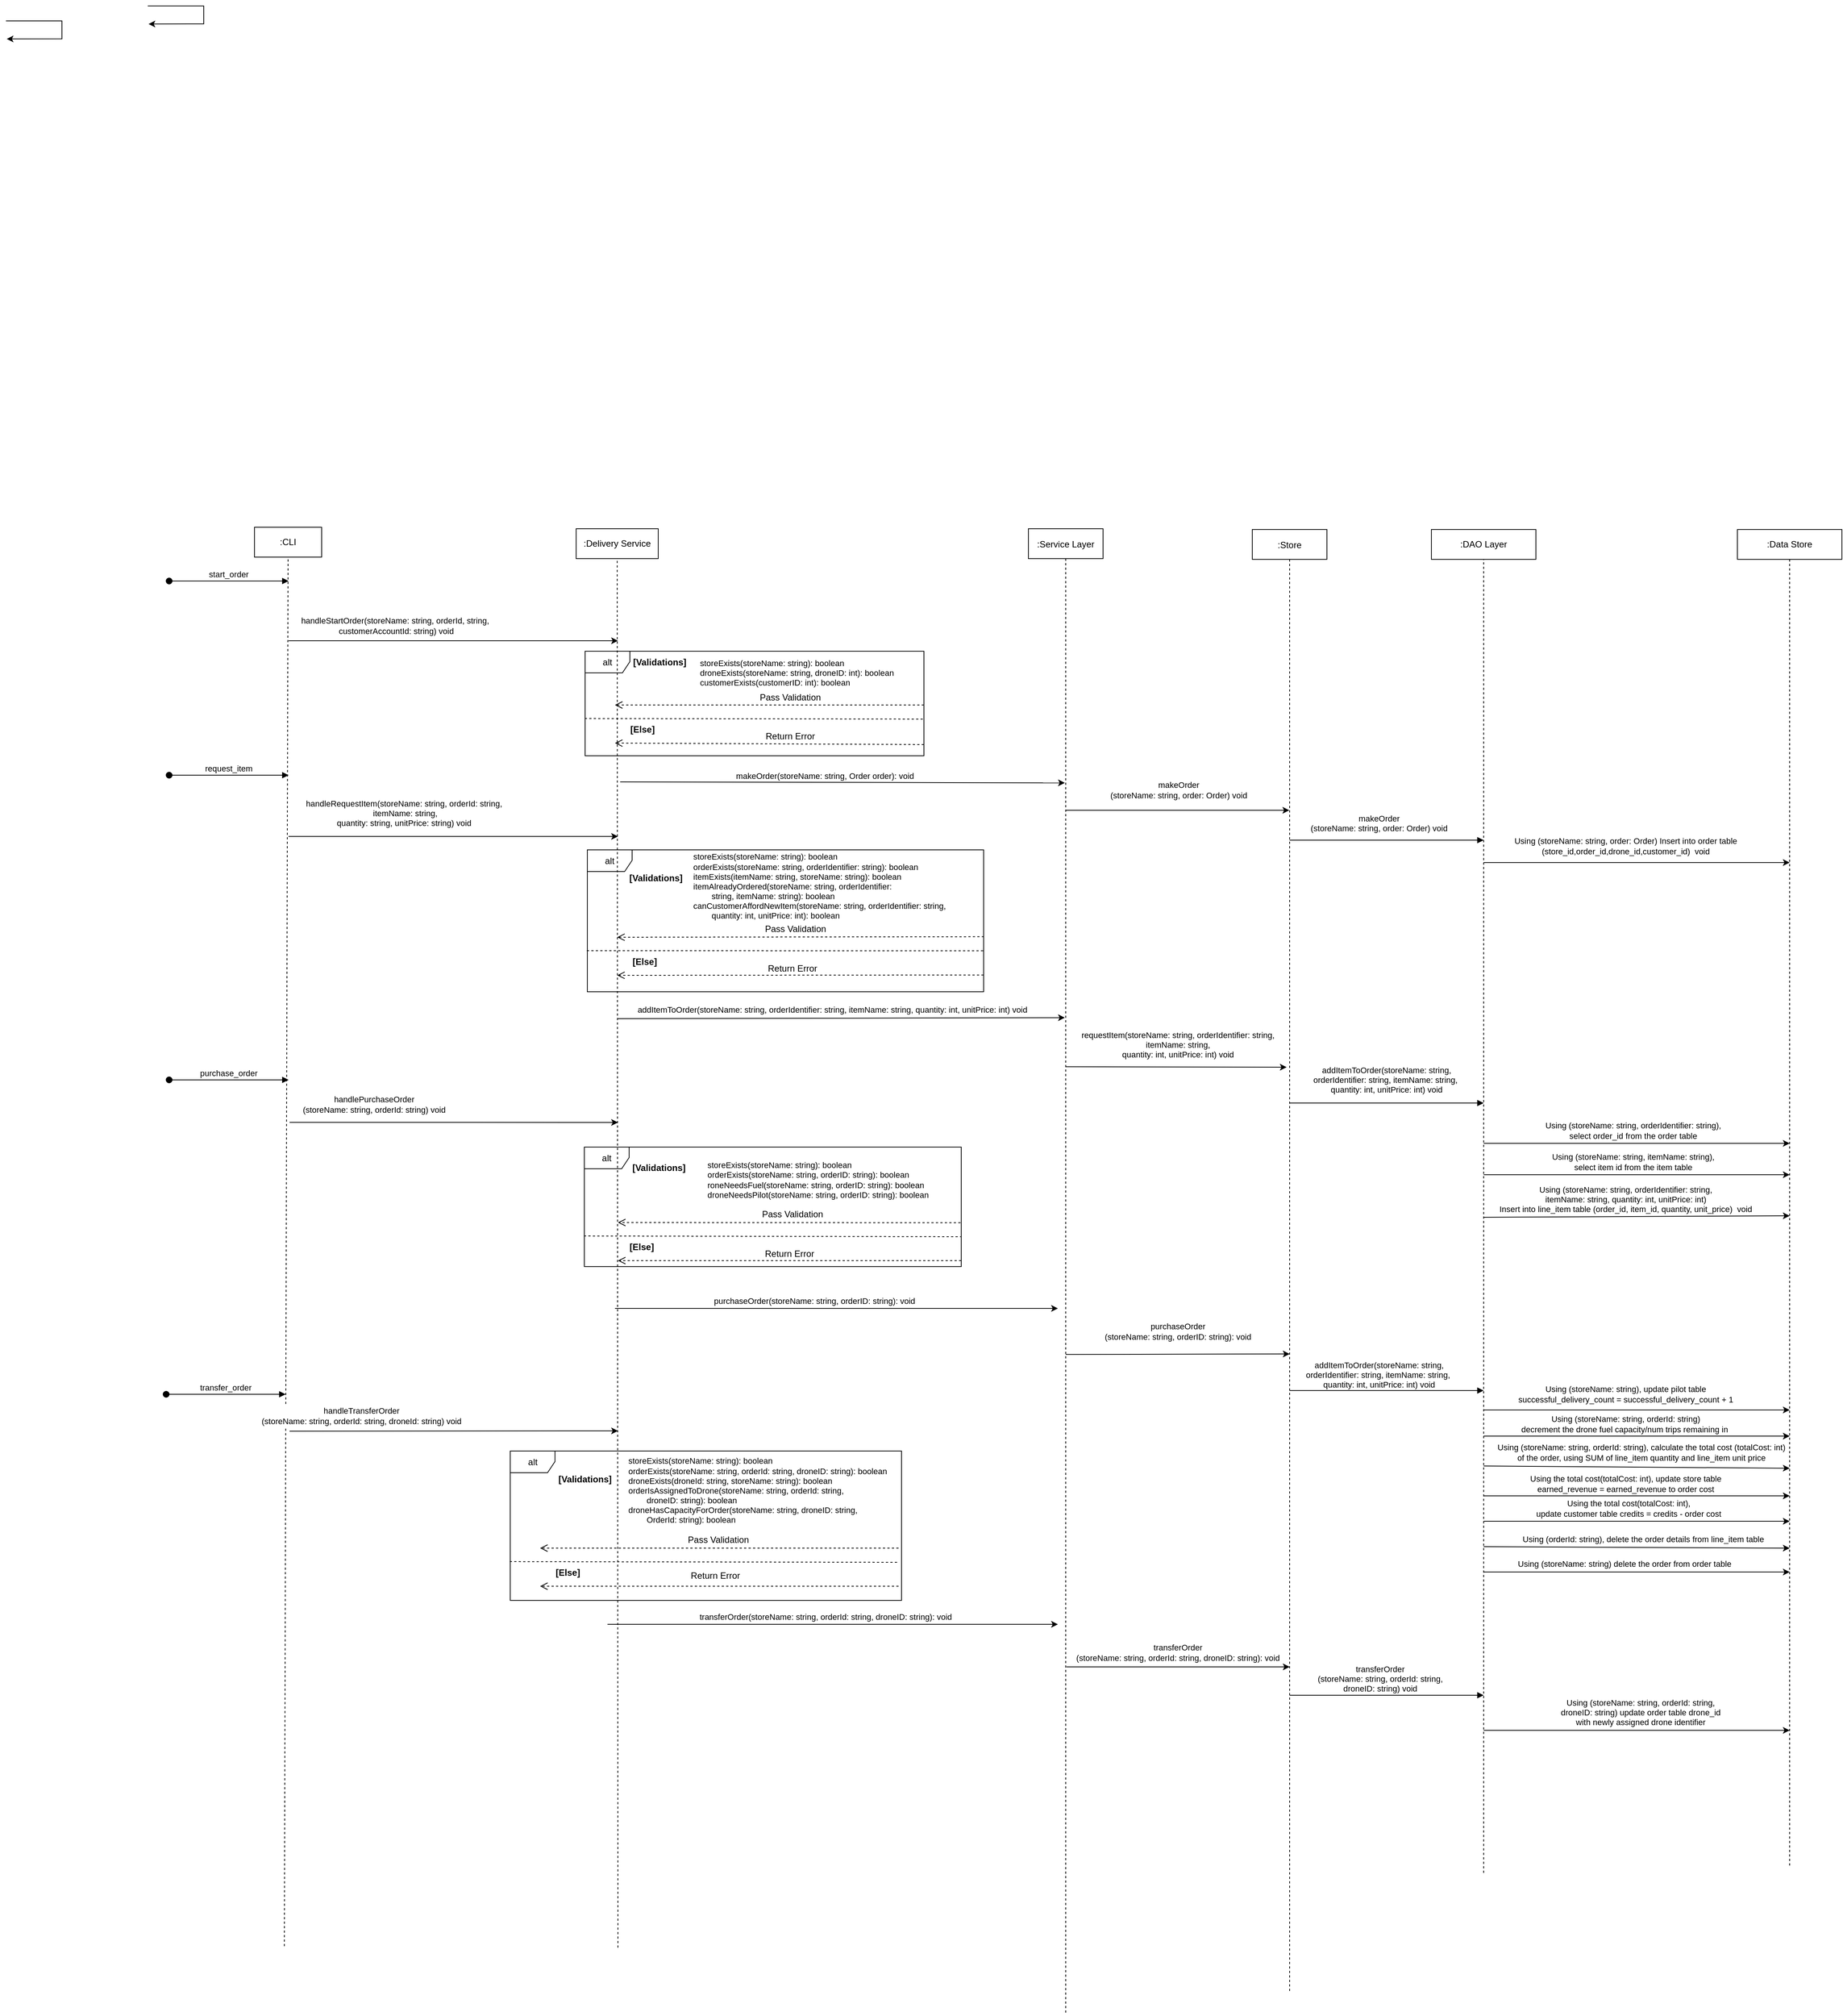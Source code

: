 <mxfile version="20.6.0" type="device"><diagram id="kgpKYQtTHZ0yAKxKKP6v" name="Page-1"><mxGraphModel dx="7910" dy="4370" grid="1" gridSize="10" guides="1" tooltips="1" connect="1" arrows="1" fold="1" page="1" pageScale="1" pageWidth="850" pageHeight="1100" math="0" shadow="0"><root><mxCell id="0"/><mxCell id="1" parent="0"/><mxCell id="V2hqUheWAWQt7SyM2M4Y-16" value="alt" style="shape=umlFrame;whiteSpace=wrap;html=1;width=60;height=29;" parent="1" vertex="1"><mxGeometry x="-841" y="470" width="531" height="190" as="geometry"/></mxCell><mxCell id="V2hqUheWAWQt7SyM2M4Y-28" value="alt" style="shape=umlFrame;whiteSpace=wrap;html=1;width=60;height=29;" parent="1" vertex="1"><mxGeometry x="-845" y="868" width="505" height="160" as="geometry"/></mxCell><mxCell id="V2hqUheWAWQt7SyM2M4Y-1" value="alt" style="shape=umlFrame;whiteSpace=wrap;html=1;width=60;height=29;" parent="1" vertex="1"><mxGeometry x="-844" y="204" width="454" height="140" as="geometry"/></mxCell><mxCell id="3nuBFxr9cyL0pnOWT2aG-1" value=":Store" style="shape=umlLifeline;perimeter=lifelinePerimeter;container=1;collapsible=0;recursiveResize=0;rounded=0;shadow=0;strokeWidth=1;" parent="1" vertex="1"><mxGeometry x="50" y="41" width="100" height="1960" as="geometry"/></mxCell><mxCell id="3g_IufnBErTThptnOotB-29" value="" style="endArrow=classic;html=1;rounded=0;exitX=0.5;exitY=0.362;exitDx=0;exitDy=0;exitPerimeter=0;" parent="3nuBFxr9cyL0pnOWT2aG-1" edge="1" source="F65zhz_RUqa8BEvT5nCx-27"><mxGeometry width="50" height="50" relative="1" as="geometry"><mxPoint x="-404" y="720" as="sourcePoint"/><mxPoint x="46" y="720" as="targetPoint"/></mxGeometry></mxCell><mxCell id="3g_IufnBErTThptnOotB-30" value="requestItem(storeName: string, orderIdentifier: string, &lt;br&gt;itemName: string, &lt;br&gt;quantity: int, unitPrice: int) void" style="edgeLabel;html=1;align=center;verticalAlign=middle;resizable=0;points=[];" parent="3g_IufnBErTThptnOotB-29" vertex="1" connectable="0"><mxGeometry x="-0.148" y="-3" relative="1" as="geometry"><mxPoint x="24" y="-33" as="offset"/></mxGeometry></mxCell><mxCell id="3g_IufnBErTThptnOotB-35" value="" style="endArrow=classic;html=1;rounded=0;exitX=0.5;exitY=0.533;exitDx=0;exitDy=0;exitPerimeter=0;" parent="3nuBFxr9cyL0pnOWT2aG-1" edge="1"><mxGeometry width="50" height="50" relative="1" as="geometry"><mxPoint x="-250" y="1104.67" as="sourcePoint"/><mxPoint x="50.0" y="1104" as="targetPoint"/></mxGeometry></mxCell><mxCell id="F65zhz_RUqa8BEvT5nCx-27" value=":Service Layer" style="shape=umlLifeline;perimeter=lifelinePerimeter;container=1;collapsible=0;recursiveResize=0;rounded=0;shadow=0;strokeWidth=1;" parent="1" vertex="1"><mxGeometry x="-250" y="40" width="100" height="1990" as="geometry"/></mxCell><mxCell id="V2hqUheWAWQt7SyM2M4Y-36" value="alt" style="shape=umlFrame;whiteSpace=wrap;html=1;width=60;height=29;" parent="F65zhz_RUqa8BEvT5nCx-27" vertex="1"><mxGeometry x="-694.32" y="1235" width="524.32" height="200" as="geometry"/></mxCell><mxCell id="V2hqUheWAWQt7SyM2M4Y-38" value="" style="html=1;verticalAlign=bottom;endArrow=open;dashed=1;endSize=8;rounded=0;" parent="F65zhz_RUqa8BEvT5nCx-27" edge="1"><mxGeometry relative="1" as="geometry"><mxPoint x="-174" y="1416" as="sourcePoint"/><mxPoint x="-654.32" y="1416" as="targetPoint"/></mxGeometry></mxCell><mxCell id="V2hqUheWAWQt7SyM2M4Y-39" value="[Else]" style="text;html=1;strokeColor=none;fillColor=none;align=center;verticalAlign=middle;whiteSpace=wrap;rounded=0;fontStyle=1" parent="F65zhz_RUqa8BEvT5nCx-27" vertex="1"><mxGeometry x="-647.32" y="1383" width="60" height="30" as="geometry"/></mxCell><mxCell id="V2hqUheWAWQt7SyM2M4Y-40" value="Return Error" style="text;align=center;fontStyle=0;verticalAlign=middle;spacingLeft=3;spacingRight=3;strokeColor=none;rotatable=0;points=[[0,0.5],[1,0.5]];portConstraint=eastwest;" parent="F65zhz_RUqa8BEvT5nCx-27" vertex="1"><mxGeometry x="-459.32" y="1388" width="80" height="26" as="geometry"/></mxCell><mxCell id="V2hqUheWAWQt7SyM2M4Y-41" value="[Validations]" style="text;html=1;strokeColor=none;fillColor=none;align=center;verticalAlign=middle;whiteSpace=wrap;rounded=0;fontStyle=1" parent="F65zhz_RUqa8BEvT5nCx-27" vertex="1"><mxGeometry x="-624.32" y="1258" width="60" height="30" as="geometry"/></mxCell><mxCell id="V2hqUheWAWQt7SyM2M4Y-42" value="" style="html=1;verticalAlign=bottom;endArrow=open;dashed=1;endSize=8;rounded=0;" parent="F65zhz_RUqa8BEvT5nCx-27" edge="1"><mxGeometry relative="1" as="geometry"><mxPoint x="-174" y="1365" as="sourcePoint"/><mxPoint x="-654.32" y="1365" as="targetPoint"/></mxGeometry></mxCell><mxCell id="V2hqUheWAWQt7SyM2M4Y-43" value="Pass Validation" style="text;align=center;fontStyle=0;verticalAlign=middle;spacingLeft=3;spacingRight=3;strokeColor=none;rotatable=0;points=[[0,0.5],[1,0.5]];portConstraint=eastwest;" parent="F65zhz_RUqa8BEvT5nCx-27" vertex="1"><mxGeometry x="-455.32" y="1340" width="80" height="26" as="geometry"/></mxCell><mxCell id="V2hqUheWAWQt7SyM2M4Y-44" value="" style="endArrow=none;dashed=1;html=1;rounded=0;exitX=-0.001;exitY=0.644;exitDx=0;exitDy=0;exitPerimeter=0;" parent="F65zhz_RUqa8BEvT5nCx-27" edge="1"><mxGeometry width="50" height="50" relative="1" as="geometry"><mxPoint x="-694.997" y="1383.04" as="sourcePoint"/><mxPoint x="-174" y="1384" as="targetPoint"/></mxGeometry></mxCell><mxCell id="3g_IufnBErTThptnOotB-4" value="storeExists(storeName: string): boolean&lt;br&gt;orderExists(storeName: string, orderId: string, droneID: string): boolean&lt;br&gt;droneExists(droneId: string, storeName: string): boolean&lt;br&gt;orderIsAssignedToDrone(storeName: string, orderId: string, &lt;br&gt;&lt;span style=&quot;white-space: pre;&quot;&gt;&#9;&lt;/span&gt;droneID: string): boolean&lt;br&gt;droneHasCapacityForOrder(&lt;font style=&quot;font-size: 11px;&quot;&gt;storeName: string, droneID: string, &lt;br&gt;&lt;span style=&quot;white-space: pre;&quot;&gt;&#9;&lt;/span&gt;OrderId: string&lt;/font&gt;): boolean" style="edgeLabel;html=1;align=left;verticalAlign=middle;resizable=0;points=[];" parent="F65zhz_RUqa8BEvT5nCx-27" vertex="1" connectable="0"><mxGeometry x="-538.005" y="1288.0" as="geometry"/></mxCell><mxCell id="nBW913O-los7_TIp9GuV-24" value="" style="endArrow=classic;html=1;rounded=0;entryX=0.488;entryY=0.329;entryDx=0;entryDy=0;entryPerimeter=0;" parent="F65zhz_RUqa8BEvT5nCx-27" edge="1" target="F65zhz_RUqa8BEvT5nCx-27"><mxGeometry width="50" height="50" relative="1" as="geometry"><mxPoint x="-550" y="656" as="sourcePoint"/><mxPoint x="53.5" y="656" as="targetPoint"/></mxGeometry></mxCell><mxCell id="nBW913O-los7_TIp9GuV-25" value="addItemToOrder&lt;span style=&quot;text-align: left;&quot;&gt;(&lt;/span&gt;&lt;font style=&quot;text-align: left;&quot;&gt;storeName: string, orderIdentifier: string, itemName: string, quantity: int, unitPrice: int&lt;/font&gt;&lt;span style=&quot;text-align: left;&quot;&gt;)&amp;nbsp;&lt;/span&gt;void" style="edgeLabel;html=1;align=center;verticalAlign=middle;resizable=0;points=[];" parent="nBW913O-los7_TIp9GuV-24" vertex="1" connectable="0"><mxGeometry x="-0.186" y="3" relative="1" as="geometry"><mxPoint x="43" y="-9" as="offset"/></mxGeometry></mxCell><mxCell id="F65zhz_RUqa8BEvT5nCx-31" value="request_item" style="verticalAlign=bottom;startArrow=oval;endArrow=block;startSize=8;shadow=0;strokeWidth=1;" parent="1" edge="1"><mxGeometry relative="1" as="geometry"><mxPoint x="-1401.37" y="370" as="sourcePoint"/><mxPoint x="-1241.37" y="370" as="targetPoint"/></mxGeometry></mxCell><mxCell id="F65zhz_RUqa8BEvT5nCx-49" value="purchase_order" style="verticalAlign=bottom;startArrow=oval;endArrow=block;startSize=8;shadow=0;strokeWidth=1;" parent="1" edge="1"><mxGeometry relative="1" as="geometry"><mxPoint x="-1401.37" y="778" as="sourcePoint"/><mxPoint x="-1241.37" y="778" as="targetPoint"/></mxGeometry></mxCell><mxCell id="F65zhz_RUqa8BEvT5nCx-89" value=":Data Store" style="shape=rect;html=1;whiteSpace=wrap;align=center;" parent="1" vertex="1"><mxGeometry x="700" y="41" width="140" height="40" as="geometry"/></mxCell><mxCell id="F65zhz_RUqa8BEvT5nCx-90" value="" style="edgeStyle=none;html=1;dashed=1;endArrow=none;align=center;verticalAlign=bottom;exitX=0.5;exitY=1;rounded=0;" parent="1" source="F65zhz_RUqa8BEvT5nCx-89" edge="1"><mxGeometry x="1" relative="1" as="geometry"><mxPoint x="770" y="1831" as="targetPoint"/></mxGeometry></mxCell><mxCell id="F65zhz_RUqa8BEvT5nCx-94" value="transfer_order" style="verticalAlign=bottom;startArrow=oval;endArrow=block;startSize=8;shadow=0;strokeWidth=1;" parent="1" edge="1"><mxGeometry relative="1" as="geometry"><mxPoint x="-1405.37" y="1199" as="sourcePoint"/><mxPoint x="-1245.37" y="1199" as="targetPoint"/></mxGeometry></mxCell><mxCell id="nBW913O-los7_TIp9GuV-14" value="" style="endArrow=classic;html=1;rounded=0;" parent="1" edge="1"><mxGeometry width="50" height="50" relative="1" as="geometry"><mxPoint x="360" y="487" as="sourcePoint"/><mxPoint x="770" y="487" as="targetPoint"/></mxGeometry></mxCell><mxCell id="nBW913O-los7_TIp9GuV-15" value="&lt;font style=&quot;font-size: 11px;&quot;&gt;Using (storeName: string, order: Order) Insert into order table &lt;br&gt;(store_id,order_id,drone_id,customer_id)&lt;/font&gt;&amp;nbsp; void" style="edgeLabel;html=1;align=center;verticalAlign=middle;resizable=0;points=[];" parent="nBW913O-los7_TIp9GuV-14" vertex="1" connectable="0"><mxGeometry x="-0.549" y="2" relative="1" as="geometry"><mxPoint x="97" y="-20" as="offset"/></mxGeometry></mxCell><mxCell id="nBW913O-los7_TIp9GuV-18" value=":Delivery Service" style="rounded=0;whiteSpace=wrap;html=1;" parent="1" vertex="1"><mxGeometry x="-856" y="40" width="110" height="40" as="geometry"/></mxCell><mxCell id="F65zhz_RUqa8BEvT5nCx-28" value="start_order" style="verticalAlign=bottom;startArrow=oval;endArrow=block;startSize=8;shadow=0;strokeWidth=1;" parent="1" edge="1"><mxGeometry relative="1" as="geometry"><mxPoint x="-1401.37" y="110" as="sourcePoint"/><mxPoint x="-1241.37" y="110" as="targetPoint"/></mxGeometry></mxCell><mxCell id="nBW913O-los7_TIp9GuV-19" value="" style="endArrow=none;dashed=1;html=1;rounded=0;entryX=0.5;entryY=1;entryDx=0;entryDy=0;" parent="1" target="nBW913O-los7_TIp9GuV-18" edge="1"><mxGeometry width="50" height="50" relative="1" as="geometry"><mxPoint x="-800" y="1940" as="sourcePoint"/><mxPoint x="-682" y="100" as="targetPoint"/></mxGeometry></mxCell><mxCell id="F65zhz_RUqa8BEvT5nCx-45" value="" style="endArrow=classic;html=1;rounded=0;entryX=0.51;entryY=0.213;entryDx=0;entryDy=0;entryPerimeter=0;" parent="1" edge="1"><mxGeometry width="50" height="50" relative="1" as="geometry"><mxPoint x="-1620" y="-640" as="sourcePoint"/><mxPoint x="-1619" y="-615.81" as="targetPoint"/><Array as="points"><mxPoint x="-1545" y="-640"/><mxPoint x="-1545" y="-616"/></Array></mxGeometry></mxCell><mxCell id="F65zhz_RUqa8BEvT5nCx-46" value="storeExists(storeName: string): boolean&lt;br&gt;droneExists(storeName: string, droneID: int): boolean&lt;br&gt;customerExists(customerID: int): boolean&lt;br&gt;" style="edgeLabel;html=1;align=left;verticalAlign=middle;resizable=0;points=[];" parent="F65zhz_RUqa8BEvT5nCx-45" vertex="1" connectable="0"><mxGeometry x="0.815" y="-2" relative="1" as="geometry"><mxPoint x="911" y="851" as="offset"/></mxGeometry></mxCell><mxCell id="nBW913O-los7_TIp9GuV-20" value="" style="endArrow=classic;html=1;rounded=0;entryX=0.488;entryY=0.171;entryDx=0;entryDy=0;entryPerimeter=0;" parent="1" edge="1" target="F65zhz_RUqa8BEvT5nCx-27"><mxGeometry width="50" height="50" relative="1" as="geometry"><mxPoint x="-796.99" y="379" as="sourcePoint"/><mxPoint x="-213.49" y="379" as="targetPoint"/></mxGeometry></mxCell><mxCell id="nBW913O-los7_TIp9GuV-21" value="makeOrder(storeName: string, Order order): void" style="edgeLabel;html=1;align=center;verticalAlign=middle;resizable=0;points=[];" parent="nBW913O-los7_TIp9GuV-20" vertex="1" connectable="0"><mxGeometry x="-0.099" y="1" relative="1" as="geometry"><mxPoint x="5" y="-8" as="offset"/></mxGeometry></mxCell><mxCell id="nBW913O-los7_TIp9GuV-22" value="" style="endArrow=classic;html=1;rounded=0;entryX=0.51;entryY=0.213;entryDx=0;entryDy=0;entryPerimeter=0;" parent="1" edge="1"><mxGeometry width="50" height="50" relative="1" as="geometry"><mxPoint x="-1430" y="-660" as="sourcePoint"/><mxPoint x="-1429" y="-635.81" as="targetPoint"/><Array as="points"><mxPoint x="-1355" y="-660"/><mxPoint x="-1355" y="-636"/></Array></mxGeometry></mxCell><mxCell id="nBW913O-los7_TIp9GuV-23" value="storeExists(storeName: string): boolean&lt;br&gt;orderExists(storeName: string, orderIdentifier: string): boolean&lt;br&gt;itemExists(itemName: string, storeName: string): boolean&lt;br&gt;itemAlreadyOrdered(storeName: string, orderIdentifier: &lt;br&gt;&lt;span style=&quot;white-space: pre;&quot;&gt;&#9;&lt;/span&gt;string, itemName: string): boolean&lt;br&gt;canCustomerAffordNewItem(&lt;font style=&quot;font-size: 11px;&quot;&gt;storeName: string, orderIdentifier: string, &lt;br&gt;&lt;span style=&quot;white-space: pre;&quot;&gt;&#9;&lt;/span&gt;quantity: int, unitPrice: int&lt;/font&gt;): boolean" style="edgeLabel;html=1;align=left;verticalAlign=middle;resizable=0;points=[];" parent="nBW913O-los7_TIp9GuV-22" vertex="1" connectable="0"><mxGeometry x="0.815" y="-2" relative="1" as="geometry"><mxPoint x="712" y="1157" as="offset"/></mxGeometry></mxCell><mxCell id="nBW913O-los7_TIp9GuV-28" value="" style="endArrow=classic;html=1;rounded=0;" parent="1" edge="1"><mxGeometry width="50" height="50" relative="1" as="geometry"><mxPoint x="-804" y="1084" as="sourcePoint"/><mxPoint x="-210.5" y="1084.0" as="targetPoint"/></mxGeometry></mxCell><mxCell id="nBW913O-los7_TIp9GuV-29" value="purchaseOrder(storeName: string, orderID: string): void" style="edgeLabel;html=1;align=center;verticalAlign=middle;resizable=0;points=[];" parent="nBW913O-los7_TIp9GuV-28" vertex="1" connectable="0"><mxGeometry x="-0.101" y="1" relative="1" as="geometry"><mxPoint y="-9" as="offset"/></mxGeometry></mxCell><mxCell id="nBW913O-los7_TIp9GuV-37" value=":DAO Layer" style="shape=rect;html=1;whiteSpace=wrap;align=center;" parent="1" vertex="1"><mxGeometry x="290" y="41" width="140" height="40" as="geometry"/></mxCell><mxCell id="nBW913O-los7_TIp9GuV-38" value="" style="endArrow=none;dashed=1;html=1;rounded=0;entryX=0.5;entryY=1;entryDx=0;entryDy=0;" parent="1" target="nBW913O-los7_TIp9GuV-37" edge="1"><mxGeometry width="50" height="50" relative="1" as="geometry"><mxPoint x="360" y="1839.889" as="sourcePoint"/><mxPoint x="230" y="391" as="targetPoint"/></mxGeometry></mxCell><mxCell id="nBW913O-los7_TIp9GuV-50" value="" style="endArrow=classic;html=1;rounded=0;" parent="1" edge="1"><mxGeometry width="50" height="50" relative="1" as="geometry"><mxPoint x="-814" y="1507" as="sourcePoint"/><mxPoint x="-210.5" y="1507.0" as="targetPoint"/></mxGeometry></mxCell><mxCell id="nBW913O-los7_TIp9GuV-51" value="transferOrder(storeName: string, orderId: string, droneID: string): void" style="edgeLabel;html=1;align=center;verticalAlign=middle;resizable=0;points=[];" parent="nBW913O-los7_TIp9GuV-50" vertex="1" connectable="0"><mxGeometry x="-0.322" y="-3" relative="1" as="geometry"><mxPoint x="87" y="-13" as="offset"/></mxGeometry></mxCell><mxCell id="3g_IufnBErTThptnOotB-3" value="storeExists(storeName: string): boolean&lt;br&gt;orderExists(storeName: string, orderID: string): boolean&lt;br&gt;roneNeedsFuel(storeName: string, orderID: string): boolean&lt;br&gt;droneNeedsPilot(storeName: string, orderID: string): boolean&lt;br&gt;" style="edgeLabel;html=1;align=left;verticalAlign=middle;resizable=0;points=[];" parent="1" vertex="1" connectable="0"><mxGeometry x="-681.996" y="911.998" as="geometry"/></mxCell><mxCell id="3g_IufnBErTThptnOotB-5" value=":CLI" style="rounded=0;whiteSpace=wrap;html=1;" parent="1" vertex="1"><mxGeometry x="-1287" y="38" width="90" height="40" as="geometry"/></mxCell><mxCell id="3g_IufnBErTThptnOotB-6" value="" style="endArrow=none;dashed=1;html=1;rounded=0;entryX=0.5;entryY=1;entryDx=0;entryDy=0;" parent="1" target="3g_IufnBErTThptnOotB-5" edge="1"><mxGeometry width="50" height="50" relative="1" as="geometry"><mxPoint x="-1247" y="1938" as="sourcePoint"/><mxPoint x="-1217" y="98" as="targetPoint"/></mxGeometry></mxCell><mxCell id="3g_IufnBErTThptnOotB-11" value="" style="endArrow=classic;html=1;rounded=0;" parent="1" edge="1"><mxGeometry width="50" height="50" relative="1" as="geometry"><mxPoint x="-1241.37" y="190" as="sourcePoint"/><mxPoint x="-800" y="190" as="targetPoint"/></mxGeometry></mxCell><mxCell id="3g_IufnBErTThptnOotB-12" value="handleStartOrder(storeName: string, orderId, string,&lt;br&gt;&amp;nbsp;customerAccountId: string) void" style="edgeLabel;html=1;align=center;verticalAlign=middle;resizable=0;points=[];" parent="3g_IufnBErTThptnOotB-11" vertex="1" connectable="0"><mxGeometry x="-0.099" y="1" relative="1" as="geometry"><mxPoint x="-57" y="-19" as="offset"/></mxGeometry></mxCell><mxCell id="3g_IufnBErTThptnOotB-13" value="" style="endArrow=classic;html=1;rounded=0;" parent="1" edge="1"><mxGeometry width="50" height="50" relative="1" as="geometry"><mxPoint x="-1241.37" y="452" as="sourcePoint"/><mxPoint x="-800" y="452" as="targetPoint"/></mxGeometry></mxCell><mxCell id="3g_IufnBErTThptnOotB-14" value="handleRequestItem(storeName: string, orderId: string,&lt;br&gt;&amp;nbsp;itemName: string, &lt;br&gt;quantity: string, unitPrice: string) void" style="edgeLabel;html=1;align=center;verticalAlign=middle;resizable=0;points=[];" parent="3g_IufnBErTThptnOotB-13" vertex="1" connectable="0"><mxGeometry x="-0.099" y="1" relative="1" as="geometry"><mxPoint x="-45" y="-30" as="offset"/></mxGeometry></mxCell><mxCell id="3g_IufnBErTThptnOotB-15" value="" style="endArrow=classic;html=1;rounded=0;" parent="1" edge="1"><mxGeometry width="50" height="50" relative="1" as="geometry"><mxPoint x="-1240" y="834.82" as="sourcePoint"/><mxPoint x="-800" y="835" as="targetPoint"/></mxGeometry></mxCell><mxCell id="3g_IufnBErTThptnOotB-16" value="handlePurchaseOrder&lt;br&gt;(storeName: string, orderId: string) void" style="edgeLabel;html=1;align=center;verticalAlign=middle;resizable=0;points=[];" parent="3g_IufnBErTThptnOotB-15" vertex="1" connectable="0"><mxGeometry x="-0.099" y="1" relative="1" as="geometry"><mxPoint x="-85" y="-23" as="offset"/></mxGeometry></mxCell><mxCell id="3g_IufnBErTThptnOotB-17" value="" style="endArrow=classic;html=1;rounded=0;" parent="1" edge="1"><mxGeometry width="50" height="50" relative="1" as="geometry"><mxPoint x="-1239.99" y="1248.41" as="sourcePoint"/><mxPoint x="-800" y="1248" as="targetPoint"/></mxGeometry></mxCell><mxCell id="3g_IufnBErTThptnOotB-18" value="handleTransferOrder&lt;br&gt;(storeName: string, orderId: string, droneId: string) void" style="edgeLabel;html=1;align=center;verticalAlign=middle;resizable=0;points=[];" parent="3g_IufnBErTThptnOotB-17" vertex="1" connectable="0"><mxGeometry x="-0.099" y="1" relative="1" as="geometry"><mxPoint x="-102" y="-19" as="offset"/></mxGeometry></mxCell><mxCell id="3g_IufnBErTThptnOotB-24" value="" style="endArrow=classic;html=1;rounded=0;" parent="1" edge="1" target="3nuBFxr9cyL0pnOWT2aG-1"><mxGeometry width="50" height="50" relative="1" as="geometry"><mxPoint x="-200" y="417" as="sourcePoint"/><mxPoint x="113" y="417" as="targetPoint"/></mxGeometry></mxCell><mxCell id="3g_IufnBErTThptnOotB-25" value="makeOrder&lt;br&gt;(storeName: string, order: Order) void" style="edgeLabel;html=1;align=center;verticalAlign=middle;resizable=0;points=[];" parent="3g_IufnBErTThptnOotB-24" vertex="1" connectable="0"><mxGeometry x="-0.148" y="-3" relative="1" as="geometry"><mxPoint x="23" y="-30" as="offset"/></mxGeometry></mxCell><mxCell id="3g_IufnBErTThptnOotB-26" value="makeOrder&#10;(storeName: string, order: Order) void" style="verticalAlign=bottom;endArrow=block;shadow=0;strokeWidth=1;" parent="1" edge="1"><mxGeometry x="-0.077" y="7" relative="1" as="geometry"><mxPoint x="100" y="457" as="sourcePoint"/><mxPoint x="360" y="457" as="targetPoint"/><mxPoint as="offset"/></mxGeometry></mxCell><mxCell id="3g_IufnBErTThptnOotB-27" value="" style="endArrow=classic;html=1;rounded=0;" parent="1" edge="1"><mxGeometry width="50" height="50" relative="1" as="geometry"><mxPoint x="360" y="962" as="sourcePoint"/><mxPoint x="770" y="960" as="targetPoint"/></mxGeometry></mxCell><mxCell id="3g_IufnBErTThptnOotB-28" value="&lt;font style=&quot;font-size: 11px;&quot;&gt;Using (storeName: string, orderIdentifier: string,&lt;br style=&quot;padding: 0px; margin: 0px;&quot;&gt;itemName: string,&amp;nbsp;quantity: int, unitPrice: int)&lt;br&gt;Insert into line_item table (order_id, item_id, quantity, unit_price)&amp;nbsp;&amp;nbsp;void&lt;br&gt;&lt;/font&gt;" style="edgeLabel;html=1;align=center;verticalAlign=middle;resizable=0;points=[];" parent="3g_IufnBErTThptnOotB-27" vertex="1" connectable="0"><mxGeometry x="-0.549" y="2" relative="1" as="geometry"><mxPoint x="97" y="-22" as="offset"/></mxGeometry></mxCell><mxCell id="3g_IufnBErTThptnOotB-31" value="addItemToOrder(storeName: string, &#10;orderIdentifier: string, itemName: string, &#10;quantity: int, unitPrice: int) void" style="verticalAlign=bottom;endArrow=block;shadow=0;strokeWidth=1;" parent="1" edge="1"><mxGeometry y="9" relative="1" as="geometry"><mxPoint x="100" y="809" as="sourcePoint"/><mxPoint x="360" y="809" as="targetPoint"/><mxPoint as="offset"/></mxGeometry></mxCell><mxCell id="3g_IufnBErTThptnOotB-33" value="" style="endArrow=classic;html=1;rounded=0;" parent="1" edge="1"><mxGeometry width="50" height="50" relative="1" as="geometry"><mxPoint x="360" y="1220" as="sourcePoint"/><mxPoint x="770" y="1220" as="targetPoint"/></mxGeometry></mxCell><mxCell id="3g_IufnBErTThptnOotB-34" value="&lt;font style=&quot;font-size: 11px;&quot;&gt;Using (storeName: string), update pilot table &lt;br&gt;successful_delivery_count = successful_delivery_count + 1&lt;br&gt;&lt;/font&gt;" style="edgeLabel;html=1;align=center;verticalAlign=middle;resizable=0;points=[];" parent="3g_IufnBErTThptnOotB-33" vertex="1" connectable="0"><mxGeometry x="-0.549" y="2" relative="1" as="geometry"><mxPoint x="97" y="-19" as="offset"/></mxGeometry></mxCell><mxCell id="3g_IufnBErTThptnOotB-37" value="addItemToOrder(storeName: string, &#10;orderIdentifier: string, itemName: string, &#10;quantity: int, unitPrice: int) void" style="verticalAlign=bottom;endArrow=block;shadow=0;strokeWidth=1;" parent="1" edge="1"><mxGeometry x="-0.077" y="-1" relative="1" as="geometry"><mxPoint x="100" y="1194" as="sourcePoint"/><mxPoint x="360" y="1194" as="targetPoint"/><mxPoint as="offset"/></mxGeometry></mxCell><mxCell id="3g_IufnBErTThptnOotB-38" value="purchaseOrder&lt;br&gt;(storeName: string, orderID: string): void" style="edgeLabel;html=1;align=center;verticalAlign=middle;resizable=0;points=[];" parent="1" vertex="1" connectable="0"><mxGeometry x="-49.996" y="1115" as="geometry"/></mxCell><mxCell id="3g_IufnBErTThptnOotB-39" value="" style="endArrow=classic;html=1;rounded=0;" parent="1" edge="1"><mxGeometry width="50" height="50" relative="1" as="geometry"><mxPoint x="360" y="1255" as="sourcePoint"/><mxPoint x="770" y="1255" as="targetPoint"/></mxGeometry></mxCell><mxCell id="3g_IufnBErTThptnOotB-40" value="&lt;font style=&quot;font-size: 11px;&quot;&gt;Using (storeName: string, orderId: string) &lt;br&gt;decrement the drone fuel capacity/num trips remaining in&amp;nbsp;&lt;br&gt;&lt;/font&gt;" style="edgeLabel;html=1;align=center;verticalAlign=middle;resizable=0;points=[];" parent="3g_IufnBErTThptnOotB-39" vertex="1" connectable="0"><mxGeometry x="-0.549" y="2" relative="1" as="geometry"><mxPoint x="97" y="-14" as="offset"/></mxGeometry></mxCell><mxCell id="3g_IufnBErTThptnOotB-41" value="" style="endArrow=classic;html=1;rounded=0;" parent="1" edge="1"><mxGeometry width="50" height="50" relative="1" as="geometry"><mxPoint x="360" y="1335" as="sourcePoint"/><mxPoint x="770" y="1335" as="targetPoint"/></mxGeometry></mxCell><mxCell id="3g_IufnBErTThptnOotB-42" value="&lt;font style=&quot;font-size: 11px;&quot;&gt;Using the total cost(totalCost: int), update store table &lt;br&gt;earned_revenue = earned_revenue to order cost&lt;br&gt;&lt;/font&gt;" style="edgeLabel;html=1;align=center;verticalAlign=middle;resizable=0;points=[];" parent="3g_IufnBErTThptnOotB-41" vertex="1" connectable="0"><mxGeometry x="-0.549" y="2" relative="1" as="geometry"><mxPoint x="97" y="-14" as="offset"/></mxGeometry></mxCell><mxCell id="3g_IufnBErTThptnOotB-43" value="" style="endArrow=classic;html=1;rounded=0;" parent="1" edge="1"><mxGeometry width="50" height="50" relative="1" as="geometry"><mxPoint x="360" y="1369" as="sourcePoint"/><mxPoint x="770" y="1369" as="targetPoint"/></mxGeometry></mxCell><mxCell id="3g_IufnBErTThptnOotB-44" value="&lt;font style=&quot;font-size: 11px;&quot;&gt;Using the total cost(totalCost: int), &lt;br&gt;update customer table credits = credits - order cost&lt;br&gt;&lt;/font&gt;" style="edgeLabel;html=1;align=center;verticalAlign=middle;resizable=0;points=[];" parent="3g_IufnBErTThptnOotB-43" vertex="1" connectable="0"><mxGeometry x="-0.549" y="2" relative="1" as="geometry"><mxPoint x="101" y="-15" as="offset"/></mxGeometry></mxCell><mxCell id="3g_IufnBErTThptnOotB-45" value="" style="endArrow=classic;html=1;rounded=0;" parent="1" edge="1"><mxGeometry width="50" height="50" relative="1" as="geometry"><mxPoint x="360" y="1403" as="sourcePoint"/><mxPoint x="770" y="1405" as="targetPoint"/></mxGeometry></mxCell><mxCell id="3g_IufnBErTThptnOotB-46" value="&lt;font style=&quot;font-size: 11px;&quot;&gt;Using (orderId: string), delete the order details from line_item table&amp;nbsp;&lt;br&gt;&lt;/font&gt;" style="edgeLabel;html=1;align=center;verticalAlign=middle;resizable=0;points=[];" parent="3g_IufnBErTThptnOotB-45" vertex="1" connectable="0"><mxGeometry x="-0.549" y="2" relative="1" as="geometry"><mxPoint x="122" y="-9" as="offset"/></mxGeometry></mxCell><mxCell id="3g_IufnBErTThptnOotB-47" value="" style="endArrow=classic;html=1;rounded=0;" parent="1" edge="1"><mxGeometry width="50" height="50" relative="1" as="geometry"><mxPoint x="360" y="1437" as="sourcePoint"/><mxPoint x="770" y="1437" as="targetPoint"/></mxGeometry></mxCell><mxCell id="3g_IufnBErTThptnOotB-48" value="&lt;font style=&quot;font-size: 11px;&quot;&gt;Using (storeName: string) delete the order from order table&amp;nbsp;&lt;br&gt;&lt;/font&gt;" style="edgeLabel;html=1;align=center;verticalAlign=middle;resizable=0;points=[];" parent="3g_IufnBErTThptnOotB-47" vertex="1" connectable="0"><mxGeometry x="-0.549" y="2" relative="1" as="geometry"><mxPoint x="97" y="-9" as="offset"/></mxGeometry></mxCell><mxCell id="3g_IufnBErTThptnOotB-49" value="" style="endArrow=classic;html=1;rounded=0;" parent="1" edge="1"><mxGeometry width="50" height="50" relative="1" as="geometry"><mxPoint x="360" y="1649" as="sourcePoint"/><mxPoint x="770" y="1649" as="targetPoint"/></mxGeometry></mxCell><mxCell id="3g_IufnBErTThptnOotB-50" value="&lt;font style=&quot;font-size: 11px;&quot;&gt;Using (storeName: string, orderId: string,&lt;br style=&quot;padding: 0px; margin: 0px;&quot;&gt;droneID: string)&amp;nbsp;update order table drone_id &lt;br&gt;with newly assigned drone identifier&lt;br&gt;&lt;/font&gt;" style="edgeLabel;html=1;align=center;verticalAlign=middle;resizable=0;points=[];" parent="3g_IufnBErTThptnOotB-49" vertex="1" connectable="0"><mxGeometry x="-0.549" y="2" relative="1" as="geometry"><mxPoint x="117" y="-22" as="offset"/></mxGeometry></mxCell><mxCell id="3g_IufnBErTThptnOotB-51" value="" style="endArrow=classic;html=1;rounded=0;exitX=0.5;exitY=0.096;exitDx=0;exitDy=0;exitPerimeter=0;" parent="1" edge="1"><mxGeometry width="50" height="50" relative="1" as="geometry"><mxPoint x="-199.0" y="1564" as="sourcePoint"/><mxPoint x="100" y="1564" as="targetPoint"/></mxGeometry></mxCell><mxCell id="3g_IufnBErTThptnOotB-52" value="transferOrder&#10;(storeName: string, orderId: string, &#10;droneID: string) void" style="verticalAlign=bottom;endArrow=block;shadow=0;strokeWidth=1;" parent="1" edge="1"><mxGeometry x="-0.067" relative="1" as="geometry"><mxPoint x="100" y="1602" as="sourcePoint"/><mxPoint x="360" y="1602" as="targetPoint"/><mxPoint as="offset"/></mxGeometry></mxCell><mxCell id="3g_IufnBErTThptnOotB-64" value="transferOrder&lt;br&gt;(storeName: string, orderId: string, droneID: string): void" style="edgeLabel;html=1;align=center;verticalAlign=middle;resizable=0;points=[];" parent="1" vertex="1" connectable="0"><mxGeometry x="-49.992" y="1545" as="geometry"/></mxCell><mxCell id="uzfKNhQ-ruzQMbPKk6Gi-1" value="" style="endArrow=classic;html=1;rounded=0;" parent="1" edge="1"><mxGeometry width="50" height="50" relative="1" as="geometry"><mxPoint x="360" y="863" as="sourcePoint"/><mxPoint x="770" y="863" as="targetPoint"/></mxGeometry></mxCell><mxCell id="uzfKNhQ-ruzQMbPKk6Gi-2" value="&lt;font style=&quot;font-size: 11px;&quot;&gt;Using (storeName: string, orderIdentifier: string), &lt;br&gt;select order_id from the order table&lt;br&gt;&lt;/font&gt;" style="edgeLabel;html=1;align=center;verticalAlign=middle;resizable=0;points=[];" parent="uzfKNhQ-ruzQMbPKk6Gi-1" vertex="1" connectable="0"><mxGeometry x="-0.549" y="2" relative="1" as="geometry"><mxPoint x="107" y="-15" as="offset"/></mxGeometry></mxCell><mxCell id="uzfKNhQ-ruzQMbPKk6Gi-3" value="" style="endArrow=classic;html=1;rounded=0;" parent="1" edge="1"><mxGeometry width="50" height="50" relative="1" as="geometry"><mxPoint x="360" y="905" as="sourcePoint"/><mxPoint x="770" y="905" as="targetPoint"/></mxGeometry></mxCell><mxCell id="uzfKNhQ-ruzQMbPKk6Gi-4" value="&lt;font style=&quot;font-size: 11px;&quot;&gt;Using (storeName: string, itemName: string), &lt;br&gt;select item id from the item table&lt;br&gt;&lt;/font&gt;" style="edgeLabel;html=1;align=center;verticalAlign=middle;resizable=0;points=[];" parent="uzfKNhQ-ruzQMbPKk6Gi-3" vertex="1" connectable="0"><mxGeometry x="-0.549" y="2" relative="1" as="geometry"><mxPoint x="107" y="-15" as="offset"/></mxGeometry></mxCell><mxCell id="uzfKNhQ-ruzQMbPKk6Gi-5" value="" style="endArrow=classic;html=1;rounded=0;" parent="1" edge="1"><mxGeometry width="50" height="50" relative="1" as="geometry"><mxPoint x="360" y="1295" as="sourcePoint"/><mxPoint x="770" y="1298" as="targetPoint"/></mxGeometry></mxCell><mxCell id="uzfKNhQ-ruzQMbPKk6Gi-6" value="&lt;font style=&quot;font-size: 11px;&quot;&gt;Using (storeName: string, orderId: string), calculate the total cost (totalCost: int) &lt;br&gt;of the order, using SUM of line_item quantity and line_item unit price&lt;br&gt;&lt;/font&gt;" style="edgeLabel;html=1;align=center;verticalAlign=middle;resizable=0;points=[];" parent="uzfKNhQ-ruzQMbPKk6Gi-5" vertex="1" connectable="0"><mxGeometry x="-0.549" y="2" relative="1" as="geometry"><mxPoint x="118" y="-17" as="offset"/></mxGeometry></mxCell><mxCell id="V2hqUheWAWQt7SyM2M4Y-5" value="" style="html=1;verticalAlign=bottom;endArrow=open;dashed=1;endSize=8;rounded=0;" parent="1" edge="1"><mxGeometry relative="1" as="geometry"><mxPoint x="-390" y="329" as="sourcePoint"/><mxPoint x="-804" y="327" as="targetPoint"/></mxGeometry></mxCell><mxCell id="V2hqUheWAWQt7SyM2M4Y-6" value="[Else]" style="text;html=1;strokeColor=none;fillColor=none;align=center;verticalAlign=middle;whiteSpace=wrap;rounded=0;fontStyle=1" parent="1" vertex="1"><mxGeometry x="-797" y="294" width="60" height="30" as="geometry"/></mxCell><mxCell id="V2hqUheWAWQt7SyM2M4Y-7" value="Return Error" style="text;align=center;fontStyle=0;verticalAlign=middle;spacingLeft=3;spacingRight=3;strokeColor=none;rotatable=0;points=[[0,0.5],[1,0.5]];portConstraint=eastwest;" parent="1" vertex="1"><mxGeometry x="-609" y="304" width="80" height="26" as="geometry"/></mxCell><mxCell id="V2hqUheWAWQt7SyM2M4Y-9" value="[Validations]" style="text;html=1;strokeColor=none;fillColor=none;align=center;verticalAlign=middle;whiteSpace=wrap;rounded=0;fontStyle=1" parent="1" vertex="1"><mxGeometry x="-774" y="204" width="60" height="30" as="geometry"/></mxCell><mxCell id="V2hqUheWAWQt7SyM2M4Y-10" value="" style="html=1;verticalAlign=bottom;endArrow=open;dashed=1;endSize=8;rounded=0;" parent="1" edge="1"><mxGeometry relative="1" as="geometry"><mxPoint x="-390" y="276" as="sourcePoint"/><mxPoint x="-804" y="276" as="targetPoint"/></mxGeometry></mxCell><mxCell id="V2hqUheWAWQt7SyM2M4Y-11" value="Pass Validation" style="text;align=center;fontStyle=0;verticalAlign=middle;spacingLeft=3;spacingRight=3;strokeColor=none;rotatable=0;points=[[0,0.5],[1,0.5]];portConstraint=eastwest;" parent="1" vertex="1"><mxGeometry x="-609" y="252" width="80" height="26" as="geometry"/></mxCell><mxCell id="V2hqUheWAWQt7SyM2M4Y-12" value="" style="endArrow=none;dashed=1;html=1;rounded=0;exitX=-0.001;exitY=0.644;exitDx=0;exitDy=0;entryX=0.998;entryY=0.649;entryDx=0;entryDy=0;entryPerimeter=0;exitPerimeter=0;" parent="1" source="V2hqUheWAWQt7SyM2M4Y-1" target="V2hqUheWAWQt7SyM2M4Y-1" edge="1"><mxGeometry width="50" height="50" relative="1" as="geometry"><mxPoint x="-409" y="344" as="sourcePoint"/><mxPoint x="-359" y="294" as="targetPoint"/></mxGeometry></mxCell><mxCell id="V2hqUheWAWQt7SyM2M4Y-18" value="" style="html=1;verticalAlign=bottom;endArrow=open;dashed=1;endSize=8;rounded=0;exitX=1;exitY=0.882;exitDx=0;exitDy=0;exitPerimeter=0;" parent="1" edge="1" source="V2hqUheWAWQt7SyM2M4Y-16"><mxGeometry relative="1" as="geometry"><mxPoint x="-163.323" y="637.84" as="sourcePoint"/><mxPoint x="-801" y="638" as="targetPoint"/></mxGeometry></mxCell><mxCell id="V2hqUheWAWQt7SyM2M4Y-19" value="[Else]" style="text;html=1;strokeColor=none;fillColor=none;align=center;verticalAlign=middle;whiteSpace=wrap;rounded=0;fontStyle=1" parent="1" vertex="1"><mxGeometry x="-794" y="605" width="60" height="30" as="geometry"/></mxCell><mxCell id="V2hqUheWAWQt7SyM2M4Y-20" value="Return Error" style="text;align=center;fontStyle=0;verticalAlign=middle;spacingLeft=3;spacingRight=3;strokeColor=none;rotatable=0;points=[[0,0.5],[1,0.5]];portConstraint=eastwest;" parent="1" vertex="1"><mxGeometry x="-606" y="615" width="80" height="26" as="geometry"/></mxCell><mxCell id="V2hqUheWAWQt7SyM2M4Y-21" value="[Validations]" style="text;html=1;strokeColor=none;fillColor=none;align=center;verticalAlign=middle;whiteSpace=wrap;rounded=0;fontStyle=1" parent="1" vertex="1"><mxGeometry x="-779" y="493" width="60" height="30" as="geometry"/></mxCell><mxCell id="V2hqUheWAWQt7SyM2M4Y-22" value="" style="html=1;verticalAlign=bottom;endArrow=open;dashed=1;endSize=8;rounded=0;exitX=1.001;exitY=0.612;exitDx=0;exitDy=0;exitPerimeter=0;" parent="1" edge="1" source="V2hqUheWAWQt7SyM2M4Y-16"><mxGeometry relative="1" as="geometry"><mxPoint x="-164" y="587" as="sourcePoint"/><mxPoint x="-801" y="587" as="targetPoint"/></mxGeometry></mxCell><mxCell id="V2hqUheWAWQt7SyM2M4Y-23" value="Pass Validation" style="text;align=center;fontStyle=0;verticalAlign=middle;spacingLeft=3;spacingRight=3;strokeColor=none;rotatable=0;points=[[0,0.5],[1,0.5]];portConstraint=eastwest;" parent="1" vertex="1"><mxGeometry x="-602" y="562" width="80" height="26" as="geometry"/></mxCell><mxCell id="V2hqUheWAWQt7SyM2M4Y-24" value="" style="endArrow=none;dashed=1;html=1;rounded=0;exitX=-0.001;exitY=0.644;exitDx=0;exitDy=0;entryX=0.999;entryY=0.711;entryDx=0;entryDy=0;entryPerimeter=0;exitPerimeter=0;" parent="1" edge="1" target="V2hqUheWAWQt7SyM2M4Y-16"><mxGeometry width="50" height="50" relative="1" as="geometry"><mxPoint x="-841.677" y="605.04" as="sourcePoint"/><mxPoint x="-165.354" y="605.84" as="targetPoint"/></mxGeometry></mxCell><mxCell id="V2hqUheWAWQt7SyM2M4Y-29" value="" style="html=1;verticalAlign=bottom;endArrow=open;dashed=1;endSize=8;rounded=0;" parent="1" edge="1"><mxGeometry relative="1" as="geometry"><mxPoint x="-340" y="1020" as="sourcePoint"/><mxPoint x="-800" y="1020" as="targetPoint"/></mxGeometry></mxCell><mxCell id="V2hqUheWAWQt7SyM2M4Y-30" value="[Else]" style="text;html=1;strokeColor=none;fillColor=none;align=center;verticalAlign=middle;whiteSpace=wrap;rounded=0;fontStyle=1" parent="1" vertex="1"><mxGeometry x="-798" y="987" width="60" height="30" as="geometry"/></mxCell><mxCell id="V2hqUheWAWQt7SyM2M4Y-31" value="Return Error" style="text;align=center;fontStyle=0;verticalAlign=middle;spacingLeft=3;spacingRight=3;strokeColor=none;rotatable=0;points=[[0,0.5],[1,0.5]];portConstraint=eastwest;" parent="1" vertex="1"><mxGeometry x="-610" y="997" width="80" height="26" as="geometry"/></mxCell><mxCell id="V2hqUheWAWQt7SyM2M4Y-32" value="[Validations]" style="text;html=1;strokeColor=none;fillColor=none;align=center;verticalAlign=middle;whiteSpace=wrap;rounded=0;fontStyle=1" parent="1" vertex="1"><mxGeometry x="-775" y="881" width="60" height="30" as="geometry"/></mxCell><mxCell id="V2hqUheWAWQt7SyM2M4Y-33" value="" style="html=1;verticalAlign=bottom;endArrow=open;dashed=1;endSize=8;rounded=0;exitX=0.998;exitY=0.633;exitDx=0;exitDy=0;exitPerimeter=0;" parent="1" edge="1" source="V2hqUheWAWQt7SyM2M4Y-28"><mxGeometry relative="1" as="geometry"><mxPoint x="-335" y="969" as="sourcePoint"/><mxPoint x="-800" y="969" as="targetPoint"/></mxGeometry></mxCell><mxCell id="V2hqUheWAWQt7SyM2M4Y-34" value="Pass Validation" style="text;align=center;fontStyle=0;verticalAlign=middle;spacingLeft=3;spacingRight=3;strokeColor=none;rotatable=0;points=[[0,0.5],[1,0.5]];portConstraint=eastwest;" parent="1" vertex="1"><mxGeometry x="-606" y="944" width="80" height="26" as="geometry"/></mxCell><mxCell id="V2hqUheWAWQt7SyM2M4Y-35" value="" style="endArrow=none;dashed=1;html=1;rounded=0;exitX=-0.001;exitY=0.644;exitDx=0;exitDy=0;exitPerimeter=0;" parent="1" edge="1"><mxGeometry width="50" height="50" relative="1" as="geometry"><mxPoint x="-845.677" y="987.04" as="sourcePoint"/><mxPoint x="-340" y="988" as="targetPoint"/></mxGeometry></mxCell></root></mxGraphModel></diagram></mxfile>